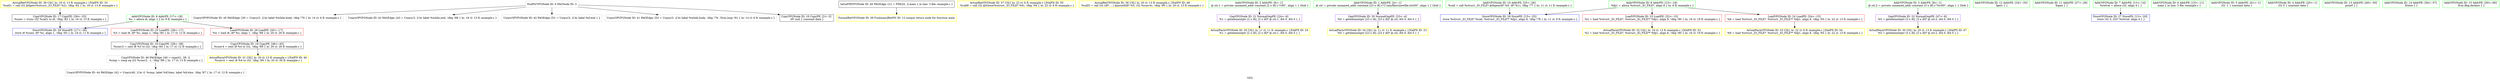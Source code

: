 digraph "VFG" {
	label="VFG";

	Node0x562d73de75a0 [shape=record,color=grey,label="{CmpVFGNode ID: 46 PAGEdge: [40 = cmp(41, 39, )]\n    %cmp = icmp eq i32 %conv2, -1, !dbg !86 \{ ln: 17  cl: 13  fl: example.c \}}"];
	Node0x562d73de75a0 -> Node0x562d73de7140[style=solid];
	Node0x562d73de7370 [shape=record,color=grey,label="{UnaryOPVFGNode ID: 45 PAGEdge: [30 = Unary(3, )]      br label %while.body, !dbg !79 \{ ln: 14  cl: 6  fl: example.c \}}"];
	Node0x562d73de7140 [shape=record,color=grey,label="{UnaryOPVFGNode ID: 44 PAGEdge: [42 = Unary(40, )]      br i1 %cmp, label %if.then, label %if.else, !dbg !87 \{ ln: 17  cl: 12  fl: example.c \}}"];
	Node0x562d73de6f10 [shape=record,color=grey,label="{UnaryOPVFGNode ID: 43 PAGEdge: [43 = Unary(3, )]      br label %while.end, !dbg !88 \{ ln: 18  cl: 13  fl: example.c \}}"];
	Node0x562d73de3230 [shape=record,color=grey,label="{UnaryOPVFGNode ID: 42 PAGEdge: [51 = Unary(3, )]      br label %if.end \{  \}}"];
	Node0x562d73dc1090 [shape=record,color=grey,label="{UnaryOPVFGNode ID: 41 PAGEdge: [53 = Unary(3, )]      br label %while.body, !dbg !79, !llvm.loop !91 \{ ln: 14  cl: 6  fl: example.c \}}"];
	Node0x562d73dc11c0 [shape=record,color=black,label="{IntraPHIVFGNode ID: 40 PAGEdge: [12 = PHI(20, )]    main \{ in line: 3 file: example.c \}}"];
	Node0x562d73dc11c0 -> Node0x562d73dc12c0[style=solid];
	Node0x562d73dc12c0 [shape=record,color=yellow,penwidth=2,label="{FormalRetVFGNode ID: 39 Fun[main]RetPN ID: 12 unique return node for function main}"];
	Node0x562d73de65d0 [shape=record,color=yellow,penwidth=2,label="{ActualRetVFGNode ID: 38 CS[\{ ln: 16  cl: 13  fl: example.c \}]ValPN ID: 33\n   %call1 = call i32 @fgetc(%struct._IO_FILE* %2), !dbg !82 \{ ln: 16  cl: 13  fl: example.c \}}"];
	Node0x562d73de65d0 -> Node0x562d73de49b0[style=solid];
	Node0x562d73de6470 [shape=record,color=yellow,penwidth=2,label="{ActualRetVFGNode ID: 37 CS[\{ ln: 22  cl: 6  fl: example.c \}]ValPN ID: 55\n   %call6 = call i32 @fclose(%struct._IO_FILE* %6), !dbg !94 \{ ln: 22  cl: 6  fl: example.c \}}"];
	Node0x562d73de6310 [shape=record,color=yellow,penwidth=2,label="{ActualRetVFGNode ID: 36 CS[\{ ln: 20  cl: 13  fl: example.c \}]ValPN ID: 48\n   %call5 = call i32 (i8*, ...) @printf(i8* %5, i32 %conv4), !dbg !90 \{ ln: 20  cl: 13  fl: example.c \}}"];
	Node0x562d73de61e0 [shape=record,color=yellow,penwidth=2,label="{ActualParmVFGNode ID: 35 CS[\{ ln: 11  cl: 11  fl: example.c \}]ValPN ID: 24\n   %1 = getelementptr [2 x i8], [2 x i8]* @.str.1, i64 0, i64 0 \{  \}}"];
	Node0x562d73de60b0 [shape=record,color=yellow,penwidth=2,label="{ActualParmVFGNode ID: 34 CS[\{ ln: 11  cl: 11  fl: example.c \}]ValPN ID: 23\n   %0 = getelementptr [23 x i8], [23 x i8]* @.str, i64 0, i64 0 \{  \}}"];
	Node0x562d73de5f80 [shape=record,color=yellow,penwidth=2,label="{ActualParmVFGNode ID: 33 CS[\{ ln: 22  cl: 6  fl: example.c \}]ValPN ID: 54\n   %6 = load %struct._IO_FILE*, %struct._IO_FILE** %fp1, align 8, !dbg !93 \{ ln: 22  cl: 13  fl: example.c \}}"];
	Node0x562d73de5e50 [shape=record,color=yellow,penwidth=2,label="{ActualParmVFGNode ID: 32 CS[\{ ln: 16  cl: 13  fl: example.c \}]ValPN ID: 32\n   %2 = load %struct._IO_FILE*, %struct._IO_FILE** %fp1, align 8, !dbg !80 \{ ln: 16  cl: 19  fl: example.c \}}"];
	Node0x562d73de5d20 [shape=record,color=yellow,penwidth=2,label="{ActualParmVFGNode ID: 31 CS[\{ ln: 20  cl: 13  fl: example.c \}]ValPN ID: 46\n   %conv4 = sext i8 %4 to i32, !dbg !89 \{ ln: 20  cl: 26  fl: example.c \}}"];
	Node0x562d73de5bf0 [shape=record,color=yellow,penwidth=2,label="{ActualParmVFGNode ID: 30 CS[\{ ln: 20  cl: 13  fl: example.c \}]ValPN ID: 47\n   %5 = getelementptr [3 x i8], [3 x i8]* @.str.2, i64 0, i64 0 \{  \}}"];
	Node0x562d73de5ac0 [shape=record,color=blue,label="{StoreVFGNode ID: 29 StorePE: [17\<--36]  \n   store i8 %conv, i8* %c, align 1, !dbg !83 \{ ln: 16  cl: 11  fl: example.c \}}"];
	Node0x562d73de2e50 [shape=record,color=green,label="{AddrVFGNode ID: 12 AddrPE: [34\<--35]  \n fgetc \{  \}}"];
	Node0x562d73de2cf0 [shape=record,color=green,label="{AddrVFGNode ID: 11 AddrPE: [27\<--28]  \n fopen \{  \}}"];
	Node0x562d73de2b90 [shape=record,color=green,label="{AddrVFGNode ID: 10 AddrPE: [25\<--26]  \n   %call = call %struct._IO_FILE* @fopen(i8* %0, i8* %1), !dbg !77 \{ ln: 11  cl: 11  fl: example.c \}}"];
	Node0x562d73de2b90 -> Node0x562d73de5990[style=solid];
	Node0x562d73de2a30 [shape=record,color=green,label="{AddrVFGNode ID: 9 AddrPE: [17\<--18]  \n   %c = alloca i8, align 1 \{ ln: 8 fl: example.c \}}"];
	Node0x562d73de2a30 -> Node0x562d73de54b0[style=solid];
	Node0x562d73de2a30 -> Node0x562d73de5610[style=solid];
	Node0x562d73de2a30 -> Node0x562d73de5ac0[style=solid];
	Node0x562d73de28f0 [shape=record,color=green,label="{AddrVFGNode ID: 8 AddrPE: [15\<--16]  \n   %fp1 = alloca %struct._IO_FILE*, align 8 \{ ln: 6 fl: example.c \}}"];
	Node0x562d73de28f0 -> Node0x562d73de51f0[style=solid];
	Node0x562d73de28f0 -> Node0x562d73de5350[style=solid];
	Node0x562d73de28f0 -> Node0x562d73de5990[style=solid];
	Node0x562d73de26f0 [shape=record,color=green,label="{AddrVFGNode ID: 7 AddrPE: [13\<--14]  \n   %retval = alloca i32, align 4 \{  \}}"];
	Node0x562d73de26f0 -> Node0x562d73de5860[style=solid];
	Node0x562d73de25d0 [shape=record,color=green,label="{AddrVFGNode ID: 6 AddrPE: [10\<--11]  \n main \{ in line: 3 file: example.c \}}"];
	Node0x562d73de24e0 [shape=record,color=green,label="{AddrVFGNode ID: 5 AddrPE: [41\<--1]  \n i32 -1 \{ constant data \}}"];
	Node0x562d73de2450 [shape=record,color=green,label="{AddrVFGNode ID: 4 AddrPE: [20\<--1]  \n i32 0 \{ constant data \}}"];
	Node0x562d73de23c0 [shape=record,color=green,label="{AddrVFGNode ID: 3 AddrPE: [8\<--1]  \n @.str.2 = private unnamed_addr constant [3 x i8] c\"%c\\00\", align 1 \{ Glob  \}}"];
	Node0x562d73de23c0 -> Node0x562d73de5090[style=solid];
	Node0x562d73de2330 [shape=record,color=green,label="{AddrVFGNode ID: 2 AddrPE: [6\<--1]  \n @.str.1 = private unnamed_addr constant [2 x i8] c\"r\\00\", align 1 \{ Glob  \}}"];
	Node0x562d73de2330 -> Node0x562d73de4f30[style=solid];
	Node0x562d73dc0d20 [shape=record,color=green,label="{AddrVFGNode ID: 1 AddrPE: [4\<--1]  \n @.str = private unnamed_addr constant [23 x i8] c\"C:\\\\myfiles\\\\newfile.txt\\00\", align 1 \{ Glob  \}}"];
	Node0x562d73dc0d20 -> Node0x562d73de4dd0[style=solid];
	Node0x562d73dc0db0 [shape=record,color=grey,label="{NullPtrVFGNode ID: 0 PAGNode ID: 3\n}"];
	Node0x562d73dc0db0 -> Node0x562d73de4850[style=solid];
	Node0x562d73dc0db0 -> Node0x562d73dc1090[style=solid];
	Node0x562d73dc0db0 -> Node0x562d73de3230[style=solid];
	Node0x562d73dc0db0 -> Node0x562d73de6f10[style=solid];
	Node0x562d73dc0db0 -> Node0x562d73de7370[style=solid];
	Node0x562d73de4250 [shape=record,color=green,label="{AddrVFGNode ID: 13 AddrPE: [49\<--50]  \n printf \{  \}}"];
	Node0x562d73de44a0 [shape=record,color=green,label="{AddrVFGNode ID: 14 AddrPE: [56\<--57]  \n fclose \{  \}}"];
	Node0x562d73de46f0 [shape=record,color=green,label="{AddrVFGNode ID: 15 AddrPE: [59\<--60]  \n llvm.dbg.declare \{  \}}"];
	Node0x562d73de4850 [shape=record,color=black,label="{CopyVFGNode ID: 16 CopyPE: [2\<--3]  \n i8* null \{ constant data \}}"];
	Node0x562d73de49b0 [shape=record,color=black,label="{CopyVFGNode ID: 17 CopyPE: [36\<--33]  \n   %conv = trunc i32 %call1 to i8, !dbg !82 \{ ln: 16  cl: 13  fl: example.c \}}"];
	Node0x562d73de49b0 -> Node0x562d73de5ac0[style=solid];
	Node0x562d73de4b10 [shape=record,color=black,label="{CopyVFGNode ID: 18 CopyPE: [39\<--38]  \n   %conv2 = sext i8 %3 to i32, !dbg !84 \{ ln: 17  cl: 12  fl: example.c \}}"];
	Node0x562d73de4b10 -> Node0x562d73de75a0[style=solid];
	Node0x562d73de4c70 [shape=record,color=black,label="{CopyVFGNode ID: 19 CopyPE: [46\<--45]  \n   %conv4 = sext i8 %4 to i32, !dbg !89 \{ ln: 20  cl: 26  fl: example.c \}}"];
	Node0x562d73de4c70 -> Node0x562d73de5d20[style=solid];
	Node0x562d73de4dd0 [shape=record,color=purple,label="{GepVFGNode ID: 20 NormalGepPE: [23\<--4]  \n   %0 = getelementptr [23 x i8], [23 x i8]* @.str, i64 0, i64 0 \{  \}}"];
	Node0x562d73de4dd0 -> Node0x562d73de60b0[style=solid];
	Node0x562d73de4f30 [shape=record,color=purple,label="{GepVFGNode ID: 21 NormalGepPE: [24\<--6]  \n   %1 = getelementptr [2 x i8], [2 x i8]* @.str.1, i64 0, i64 0 \{  \}}"];
	Node0x562d73de4f30 -> Node0x562d73de61e0[style=solid];
	Node0x562d73de5090 [shape=record,color=purple,label="{GepVFGNode ID: 22 NormalGepPE: [47\<--8]  \n   %5 = getelementptr [3 x i8], [3 x i8]* @.str.2, i64 0, i64 0 \{  \}}"];
	Node0x562d73de5090 -> Node0x562d73de5bf0[style=solid];
	Node0x562d73de51f0 [shape=record,color=red,label="{LoadVFGNode ID: 23 LoadPE: [32\<--15]  \n   %2 = load %struct._IO_FILE*, %struct._IO_FILE** %fp1, align 8, !dbg !80 \{ ln: 16  cl: 19  fl: example.c \}}"];
	Node0x562d73de51f0 -> Node0x562d73de5e50[style=solid];
	Node0x562d73de5350 [shape=record,color=red,label="{LoadVFGNode ID: 24 LoadPE: [54\<--15]  \n   %6 = load %struct._IO_FILE*, %struct._IO_FILE** %fp1, align 8, !dbg !93 \{ ln: 22  cl: 13  fl: example.c \}}"];
	Node0x562d73de5350 -> Node0x562d73de5f80[style=solid];
	Node0x562d73de54b0 [shape=record,color=red,label="{LoadVFGNode ID: 25 LoadPE: [38\<--17]  \n   %3 = load i8, i8* %c, align 1, !dbg !84 \{ ln: 17  cl: 12  fl: example.c \}}"];
	Node0x562d73de54b0 -> Node0x562d73de4b10[style=solid];
	Node0x562d73de5610 [shape=record,color=red,label="{LoadVFGNode ID: 26 LoadPE: [45\<--17]  \n   %4 = load i8, i8* %c, align 1, !dbg !89 \{ ln: 20  cl: 26  fl: example.c \}}"];
	Node0x562d73de5610 -> Node0x562d73de4c70[style=solid];
	Node0x562d73de5860 [shape=record,color=blue,label="{StoreVFGNode ID: 27 StorePE: [13\<--20]  \n   store i32 0, i32* %retval, align 4 \{  \}}"];
	Node0x562d73de5990 [shape=record,color=blue,label="{StoreVFGNode ID: 28 StorePE: [15\<--25]  \n   store %struct._IO_FILE* %call, %struct._IO_FILE** %fp1, align 8, !dbg !78 \{ ln: 11  cl: 9  fl: example.c \}}"];
}
